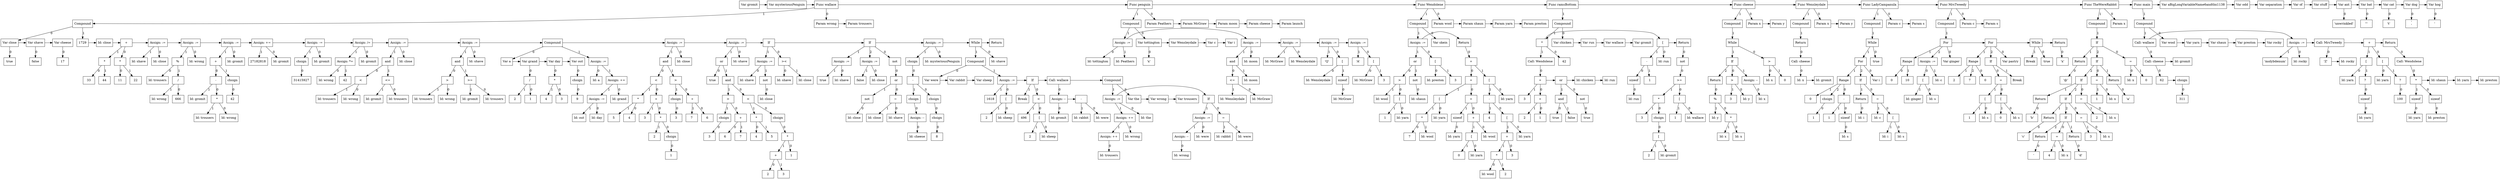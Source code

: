 digraph G {
node0 [label="Var gromit"; shape=box];
subgraph SibNames_0 {
rankdir="LR"; rank="same";
node0 [label="Var gromit"; shape=box];
node1 [label="Var mysteriousPenguin"; shape=box];
node205 [label="Func wallace"; shape=box];
node241 [label="Func penguin"; shape=box];
node287 [label="Func Wendolene"; shape=box];
node327 [label="Func ramsBottom"; shape=box];
node347 [label="Func cheese"; shape=box];
node355 [label="Func Wensleydale"; shape=box];
node379 [label="Func LadyCampanula"; shape=box];
node413 [label="Func MrsTweedy"; shape=box];
node448 [label="Func TheWereRabbit"; shape=box];
node487 [label="Func main"; shape=box];
node488 [label="Var aBigLongVariableName6andthx1138"; shape=box];
node489 [label="Var odd"; shape=box];
node490 [label="Var separation"; shape=box];
node491 [label="Var of"; shape=box];
node492 [label="Var stuff"; shape=box];
node493 [label="Var ant"; shape=box];
node495 [label="Var bat"; shape=box];
node497 [label="Var cat"; shape=box];
node499 [label="Var dog"; shape=box];
node501 [label="Var hog"; shape=box];
}

subgraph SibPtrs_0 {
rankdir="LR";
node0 -> node1;
node1 -> node205;
node205 -> node241;
node241 -> node287;
node287 -> node327;
node327 -> node347;
node347 -> node355;
node355 -> node379;
node379 -> node413;
node413 -> node448;
node448 -> node487;
node487 -> node488;
node488 -> node489;
node489 -> node490;
node490 -> node491;
node491 -> node492;
node492 -> node493;
node493 -> node495;
node495 -> node497;
node497 -> node499;
node499 -> node501;
}

subgraph childNames_205 {
rankdir="LR"; rank="same"; ordering=out
node2 [label="Param wrong"; shape=box];
node204 [label="Compound"; shape=box];
}

subgraph childPtrs_205 {
rankdir="TB";
node205 -> node2 [label="0"];
node205 -> node204 [label="1"];
}

subgraph SibNames_2 {
rankdir="LR"; rank="same";
node2 [label="Param wrong"; shape=box];
node3 [label="Param trousers"; shape=box];
}

subgraph SibPtrs_2 {
rankdir="LR";
node2 -> node3;
}

subgraph childNames_204 {
rankdir="LR"; rank="same"; ordering=out
node4 [label="Var close"; shape=box];
node10 [label="1729"; shape=box];
}

subgraph childPtrs_204 {
rankdir="TB";
node204 -> node4 [label="0"];
node204 -> node10 [label="1"];
}

subgraph childNames_4 {
rankdir="LR"; rank="same"; ordering=out
node5 [label="true"; shape=box];
}

subgraph childPtrs_4 {
rankdir="TB";
node4 -> node5 [label="0"];
}

subgraph SibNames_4 {
rankdir="LR"; rank="same";
node4 [label="Var close"; shape=box];
node6 [label="Var shave"; shape=box];
node8 [label="Var cheese"; shape=box];
}

subgraph SibPtrs_4 {
rankdir="LR";
node4 -> node6;
node6 -> node8;
}

subgraph childNames_6 {
rankdir="LR"; rank="same"; ordering=out
node7 [label="false"; shape=box];
}

subgraph childPtrs_6 {
rankdir="TB";
node6 -> node7 [label="0"];
}

subgraph childNames_8 {
rankdir="LR"; rank="same"; ordering=out
node9 [label="17"; shape=box];
}

subgraph childPtrs_8 {
rankdir="TB";
node8 -> node9 [label="0"];
}

subgraph SibNames_10 {
rankdir="LR"; rank="same";
node10 [label="1729"; shape=box];
node11 [label="Id: close"; shape=box];
node18 [label="+"; shape=box];
node21 [label="Assign: :="; shape=box];
node28 [label="Assign: :="; shape=box];
node38 [label="Assign: :="; shape=box];
node41 [label="Assign: +="; shape=box];
node45 [label="Assign: -="; shape=box];
node50 [label="Assign: /="; shape=box];
node59 [label="Assign: :="; shape=box];
node68 [label="Assign: :="; shape=box];
node88 [label="Compound"; shape=box];
node107 [label="Assign: :="; shape=box];
node128 [label="Assign: :="; shape=box];
node136 [label="If"; shape=box];
node150 [label="If"; shape=box];
node160 [label="Assign: :="; shape=box];
node202 [label="While"; shape=box];
node203 [label="Return"; shape=box];
}

subgraph SibPtrs_10 {
rankdir="LR";
node10 -> node11;
node11 -> node18;
node18 -> node21;
node21 -> node28;
node28 -> node38;
node38 -> node41;
node41 -> node45;
node45 -> node50;
node50 -> node59;
node59 -> node68;
node68 -> node88;
node88 -> node107;
node107 -> node128;
node128 -> node136;
node136 -> node150;
node150 -> node160;
node160 -> node202;
node202 -> node203;
}

subgraph childNames_18 {
rankdir="LR"; rank="same"; ordering=out
node14 [label="*"; shape=box];
node17 [label="*"; shape=box];
}

subgraph childPtrs_18 {
rankdir="TB";
node18 -> node14 [label="0"];
node18 -> node17 [label="1"];
}

subgraph childNames_14 {
rankdir="LR"; rank="same"; ordering=out
node12 [label="11"; shape=box];
node13 [label="22"; shape=box];
}

subgraph childPtrs_14 {
rankdir="TB";
node14 -> node12 [label="0"];
node14 -> node13 [label="1"];
}

subgraph childNames_17 {
rankdir="LR"; rank="same"; ordering=out
node15 [label="33"; shape=box];
node16 [label="44"; shape=box];
}

subgraph childPtrs_17 {
rankdir="TB";
node17 -> node15 [label="0"];
node17 -> node16 [label="1"];
}

subgraph childNames_21 {
rankdir="LR"; rank="same"; ordering=out
node19 [label="Id: close"; shape=box];
node20 [label="Id: shave"; shape=box];
}

subgraph childPtrs_21 {
rankdir="TB";
node21 -> node19 [label="0"];
node21 -> node20 [label="1"];
}

subgraph childNames_28 {
rankdir="LR"; rank="same"; ordering=out
node22 [label="Id: wrong"; shape=box];
node27 [label="%"; shape=box];
}

subgraph childPtrs_28 {
rankdir="TB";
node28 -> node22 [label="0"];
node28 -> node27 [label="1"];
}

subgraph childNames_27 {
rankdir="LR"; rank="same"; ordering=out
node23 [label="Id: trousers"; shape=box];
node26 [label="/"; shape=box];
}

subgraph childPtrs_27 {
rankdir="TB";
node27 -> node23 [label="0"];
node27 -> node26 [label="1"];
}

subgraph childNames_26 {
rankdir="LR"; rank="same"; ordering=out
node24 [label="666"; shape=box];
node25 [label="Id: wrong"; shape=box];
}

subgraph childPtrs_26 {
rankdir="TB";
node26 -> node24 [label="0"];
node26 -> node25 [label="1"];
}

subgraph childNames_38 {
rankdir="LR"; rank="same"; ordering=out
node29 [label="Id: gromit"; shape=box];
node37 [label="+"; shape=box];
}

subgraph childPtrs_38 {
rankdir="TB";
node38 -> node29 [label="0"];
node38 -> node37 [label="1"];
}

subgraph childNames_37 {
rankdir="LR"; rank="same"; ordering=out
node34 [label="-"; shape=box];
node36 [label="chsign"; shape=box];
}

subgraph childPtrs_37 {
rankdir="TB";
node37 -> node34 [label="0"];
node37 -> node36 [label="1"];
}

subgraph childNames_34 {
rankdir="LR"; rank="same"; ordering=out
node32 [label="*"; shape=box];
node33 [label="Id: gromit"; shape=box];
}

subgraph childPtrs_34 {
rankdir="TB";
node34 -> node32 [label="0"];
node34 -> node33 [label="1"];
}

subgraph childNames_32 {
rankdir="LR"; rank="same"; ordering=out
node30 [label="Id: wrong"; shape=box];
node31 [label="Id: trousers"; shape=box];
}

subgraph childPtrs_32 {
rankdir="TB";
node32 -> node30 [label="0"];
node32 -> node31 [label="1"];
}

subgraph childNames_36 {
rankdir="LR"; rank="same"; ordering=out
node35 [label="42"; shape=box];
}

subgraph childPtrs_36 {
rankdir="TB";
node36 -> node35 [label="0"];
}

subgraph childNames_41 {
rankdir="LR"; rank="same"; ordering=out
node39 [label="Id: gromit"; shape=box];
node40 [label="27182818"; shape=box];
}

subgraph childPtrs_41 {
rankdir="TB";
node41 -> node39 [label="0"];
node41 -> node40 [label="1"];
}

subgraph childNames_45 {
rankdir="LR"; rank="same"; ordering=out
node42 [label="Id: gromit"; shape=box];
node44 [label="chsign"; shape=box];
}

subgraph childPtrs_45 {
rankdir="TB";
node45 -> node42 [label="0"];
node45 -> node44 [label="1"];
}

subgraph childNames_44 {
rankdir="LR"; rank="same"; ordering=out
node43 [label="31415927"; shape=box];
}

subgraph childPtrs_44 {
rankdir="TB";
node44 -> node43 [label="0"];
}

subgraph childNames_50 {
rankdir="LR"; rank="same"; ordering=out
node46 [label="Id: gromit"; shape=box];
node49 [label="Assign: *="; shape=box];
}

subgraph childPtrs_50 {
rankdir="TB";
node50 -> node46 [label="0"];
node50 -> node49 [label="1"];
}

subgraph childNames_49 {
rankdir="LR"; rank="same"; ordering=out
node47 [label="Id: wrong"; shape=box];
node48 [label="42"; shape=box];
}

subgraph childPtrs_49 {
rankdir="TB";
node49 -> node47 [label="0"];
node49 -> node48 [label="1"];
}

subgraph childNames_59 {
rankdir="LR"; rank="same"; ordering=out
node51 [label="Id: close"; shape=box];
node58 [label="and"; shape=box];
}

subgraph childPtrs_59 {
rankdir="TB";
node59 -> node51 [label="0"];
node59 -> node58 [label="1"];
}

subgraph childNames_58 {
rankdir="LR"; rank="same"; ordering=out
node54 [label="<"; shape=box];
node57 [label="<="; shape=box];
}

subgraph childPtrs_58 {
rankdir="TB";
node58 -> node54 [label="0"];
node58 -> node57 [label="1"];
}

subgraph childNames_54 {
rankdir="LR"; rank="same"; ordering=out
node52 [label="Id: wrong"; shape=box];
node53 [label="Id: trousers"; shape=box];
}

subgraph childPtrs_54 {
rankdir="TB";
node54 -> node52 [label="0"];
node54 -> node53 [label="1"];
}

subgraph childNames_57 {
rankdir="LR"; rank="same"; ordering=out
node55 [label="Id: trousers"; shape=box];
node56 [label="Id: gromit"; shape=box];
}

subgraph childPtrs_57 {
rankdir="TB";
node57 -> node55 [label="0"];
node57 -> node56 [label="1"];
}

subgraph childNames_68 {
rankdir="LR"; rank="same"; ordering=out
node60 [label="Id: shave"; shape=box];
node67 [label="and"; shape=box];
}

subgraph childPtrs_68 {
rankdir="TB";
node68 -> node60 [label="0"];
node68 -> node67 [label="1"];
}

subgraph childNames_67 {
rankdir="LR"; rank="same"; ordering=out
node63 [label=">"; shape=box];
node66 [label=">="; shape=box];
}

subgraph childPtrs_67 {
rankdir="TB";
node67 -> node63 [label="0"];
node67 -> node66 [label="1"];
}

subgraph childNames_63 {
rankdir="LR"; rank="same"; ordering=out
node61 [label="Id: wrong"; shape=box];
node62 [label="Id: trousers"; shape=box];
}

subgraph childPtrs_63 {
rankdir="TB";
node63 -> node61 [label="0"];
node63 -> node62 [label="1"];
}

subgraph childNames_66 {
rankdir="LR"; rank="same"; ordering=out
node64 [label="Id: trousers"; shape=box];
node65 [label="Id: gromit"; shape=box];
}

subgraph childPtrs_66 {
rankdir="TB";
node66 -> node64 [label="0"];
node66 -> node65 [label="1"];
}

subgraph childNames_88 {
rankdir="LR"; rank="same"; ordering=out
node69 [label="Var a"; shape=box];
node87 [label="Assign: :="; shape=box];
}

subgraph childPtrs_88 {
rankdir="TB";
node88 -> node69 [label="0"];
node88 -> node87 [label="1"];
}

subgraph SibNames_69 {
rankdir="LR"; rank="same";
node69 [label="Var a"; shape=box];
node70 [label="Var grand"; shape=box];
node74 [label="Var day"; shape=box];
node78 [label="Var out"; shape=box];
}

subgraph SibPtrs_69 {
rankdir="LR";
node69 -> node70;
node70 -> node74;
node74 -> node78;
}

subgraph childNames_70 {
rankdir="LR"; rank="same"; ordering=out
node73 [label="/"; shape=box];
}

subgraph childPtrs_70 {
rankdir="TB";
node70 -> node73 [label="0"];
}

subgraph childNames_73 {
rankdir="LR"; rank="same"; ordering=out
node71 [label="1"; shape=box];
node72 [label="2"; shape=box];
}

subgraph childPtrs_73 {
rankdir="TB";
node73 -> node71 [label="0"];
node73 -> node72 [label="1"];
}

subgraph childNames_74 {
rankdir="LR"; rank="same"; ordering=out
node77 [label="*"; shape=box];
}

subgraph childPtrs_74 {
rankdir="TB";
node74 -> node77 [label="0"];
}

subgraph childNames_77 {
rankdir="LR"; rank="same"; ordering=out
node75 [label="3"; shape=box];
node76 [label="4"; shape=box];
}

subgraph childPtrs_77 {
rankdir="TB";
node77 -> node75 [label="0"];
node77 -> node76 [label="1"];
}

subgraph childNames_78 {
rankdir="LR"; rank="same"; ordering=out
node80 [label="chsign"; shape=box];
}

subgraph childPtrs_78 {
rankdir="TB";
node78 -> node80 [label="0"];
}

subgraph childNames_80 {
rankdir="LR"; rank="same"; ordering=out
node79 [label="9"; shape=box];
}

subgraph childPtrs_80 {
rankdir="TB";
node80 -> node79 [label="0"];
}

subgraph childNames_87 {
rankdir="LR"; rank="same"; ordering=out
node81 [label="Id: a"; shape=box];
node86 [label="Assign: +="; shape=box];
}

subgraph childPtrs_87 {
rankdir="TB";
node87 -> node81 [label="0"];
node87 -> node86 [label="1"];
}

subgraph childNames_86 {
rankdir="LR"; rank="same"; ordering=out
node82 [label="Id: grand"; shape=box];
node85 [label="Assign: -="; shape=box];
}

subgraph childPtrs_86 {
rankdir="TB";
node86 -> node82 [label="0"];
node86 -> node85 [label="1"];
}

subgraph childNames_85 {
rankdir="LR"; rank="same"; ordering=out
node83 [label="Id: day"; shape=box];
node84 [label="Id: out"; shape=box];
}

subgraph childPtrs_85 {
rankdir="TB";
node85 -> node83 [label="0"];
node85 -> node84 [label="1"];
}

subgraph childNames_107 {
rankdir="LR"; rank="same"; ordering=out
node89 [label="Id: close"; shape=box];
node106 [label="and"; shape=box];
}

subgraph childPtrs_107 {
rankdir="TB";
node107 -> node89 [label="0"];
node107 -> node106 [label="1"];
}

subgraph childNames_106 {
rankdir="LR"; rank="same"; ordering=out
node99 [label="<"; shape=box];
node105 [label=">"; shape=box];
}

subgraph childPtrs_106 {
rankdir="TB";
node106 -> node99 [label="0"];
node106 -> node105 [label="1"];
}

subgraph childNames_99 {
rankdir="LR"; rank="same"; ordering=out
node95 [label="+"; shape=box];
node98 [label="*"; shape=box];
}

subgraph childPtrs_99 {
rankdir="TB";
node99 -> node95 [label="0"];
node99 -> node98 [label="1"];
}

subgraph childNames_95 {
rankdir="LR"; rank="same"; ordering=out
node93 [label="*"; shape=box];
node94 [label="3"; shape=box];
}

subgraph childPtrs_95 {
rankdir="TB";
node95 -> node93 [label="0"];
node95 -> node94 [label="1"];
}

subgraph childNames_93 {
rankdir="LR"; rank="same"; ordering=out
node91 [label="chsign"; shape=box];
node92 [label="2"; shape=box];
}

subgraph childPtrs_93 {
rankdir="TB";
node93 -> node91 [label="0"];
node93 -> node92 [label="1"];
}

subgraph childNames_91 {
rankdir="LR"; rank="same"; ordering=out
node90 [label="1"; shape=box];
}

subgraph childPtrs_91 {
rankdir="TB";
node91 -> node90 [label="0"];
}

subgraph childNames_98 {
rankdir="LR"; rank="same"; ordering=out
node96 [label="4"; shape=box];
node97 [label="5"; shape=box];
}

subgraph childPtrs_98 {
rankdir="TB";
node98 -> node96 [label="0"];
node98 -> node97 [label="1"];
}

subgraph childNames_105 {
rankdir="LR"; rank="same"; ordering=out
node102 [label="+"; shape=box];
node104 [label="chsign"; shape=box];
}

subgraph childPtrs_105 {
rankdir="TB";
node105 -> node102 [label="0"];
node105 -> node104 [label="1"];
}

subgraph childNames_102 {
rankdir="LR"; rank="same"; ordering=out
node100 [label="6"; shape=box];
node101 [label="7"; shape=box];
}

subgraph childPtrs_102 {
rankdir="TB";
node102 -> node100 [label="0"];
node102 -> node101 [label="1"];
}

subgraph childNames_104 {
rankdir="LR"; rank="same"; ordering=out
node103 [label="3"; shape=box];
}

subgraph childPtrs_104 {
rankdir="TB";
node104 -> node103 [label="0"];
}

subgraph childNames_128 {
rankdir="LR"; rank="same"; ordering=out
node108 [label="Id: shave"; shape=box];
node127 [label="or"; shape=box];
}

subgraph childPtrs_128 {
rankdir="TB";
node128 -> node108 [label="0"];
node128 -> node127 [label="1"];
}

subgraph childNames_127 {
rankdir="LR"; rank="same"; ordering=out
node109 [label="true"; shape=box];
node126 [label="and"; shape=box];
}

subgraph childPtrs_127 {
rankdir="TB";
node127 -> node109 [label="0"];
node127 -> node126 [label="1"];
}

subgraph childNames_126 {
rankdir="LR"; rank="same"; ordering=out
node119 [label="<"; shape=box];
node125 [label=">"; shape=box];
}

subgraph childPtrs_126 {
rankdir="TB";
node126 -> node119 [label="0"];
node126 -> node125 [label="1"];
}

subgraph childNames_119 {
rankdir="LR"; rank="same"; ordering=out
node115 [label="chsign"; shape=box];
node118 [label="*"; shape=box];
}

subgraph childPtrs_119 {
rankdir="TB";
node119 -> node115 [label="0"];
node119 -> node118 [label="1"];
}

subgraph childNames_115 {
rankdir="LR"; rank="same"; ordering=out
node114 [label="*"; shape=box];
}

subgraph childPtrs_115 {
rankdir="TB";
node115 -> node114 [label="0"];
}

subgraph childNames_114 {
rankdir="LR"; rank="same"; ordering=out
node110 [label="1"; shape=box];
node113 [label="+"; shape=box];
}

subgraph childPtrs_114 {
rankdir="TB";
node114 -> node110 [label="0"];
node114 -> node113 [label="1"];
}

subgraph childNames_113 {
rankdir="LR"; rank="same"; ordering=out
node111 [label="2"; shape=box];
node112 [label="3"; shape=box];
}

subgraph childPtrs_113 {
rankdir="TB";
node113 -> node111 [label="0"];
node113 -> node112 [label="1"];
}

subgraph childNames_118 {
rankdir="LR"; rank="same"; ordering=out
node116 [label="4"; shape=box];
node117 [label="5"; shape=box];
}

subgraph childPtrs_118 {
rankdir="TB";
node118 -> node116 [label="0"];
node118 -> node117 [label="1"];
}

subgraph childNames_125 {
rankdir="LR"; rank="same"; ordering=out
node122 [label="+"; shape=box];
node124 [label="chsign"; shape=box];
}

subgraph childPtrs_125 {
rankdir="TB";
node125 -> node122 [label="0"];
node125 -> node124 [label="1"];
}

subgraph childNames_122 {
rankdir="LR"; rank="same"; ordering=out
node120 [label="6"; shape=box];
node121 [label="7"; shape=box];
}

subgraph childPtrs_122 {
rankdir="TB";
node122 -> node120 [label="0"];
node122 -> node121 [label="1"];
}

subgraph childNames_124 {
rankdir="LR"; rank="same"; ordering=out
node123 [label="3"; shape=box];
}

subgraph childPtrs_124 {
rankdir="TB";
node124 -> node123 [label="0"];
}

subgraph childNames_136 {
rankdir="LR"; rank="same"; ordering=out
node131 [label="><"; shape=box];
node135 [label="Assign: :="; shape=box];
}

subgraph childPtrs_136 {
rankdir="TB";
node136 -> node131 [label="0"];
node136 -> node135 [label="1"];
}

subgraph childNames_131 {
rankdir="LR"; rank="same"; ordering=out
node129 [label="Id: shave"; shape=box];
node130 [label="Id: close"; shape=box];
}

subgraph childPtrs_131 {
rankdir="TB";
node131 -> node129 [label="0"];
node131 -> node130 [label="1"];
}

subgraph childNames_135 {
rankdir="LR"; rank="same"; ordering=out
node132 [label="Id: shave"; shape=box];
node134 [label="not"; shape=box];
}

subgraph childPtrs_135 {
rankdir="TB";
node135 -> node132 [label="0"];
node135 -> node134 [label="1"];
}

subgraph childNames_134 {
rankdir="LR"; rank="same"; ordering=out
node133 [label="Id: close"; shape=box];
}

subgraph childPtrs_134 {
rankdir="TB";
node134 -> node133 [label="0"];
}

subgraph childNames_150 {
rankdir="LR"; rank="same"; ordering=out
node143 [label="not"; shape=box];
node146 [label="Assign: :="; shape=box];
node149 [label="Assign: :="; shape=box];
}

subgraph childPtrs_150 {
rankdir="TB";
node150 -> node143 [label="0"];
node150 -> node146 [label="1"];
node150 -> node149 [label="2"];
}

subgraph childNames_143 {
rankdir="LR"; rank="same"; ordering=out
node142 [label="or"; shape=box];
}

subgraph childPtrs_143 {
rankdir="TB";
node143 -> node142 [label="0"];
}

subgraph childNames_142 {
rankdir="LR"; rank="same"; ordering=out
node139 [label="="; shape=box];
node141 [label="not"; shape=box];
}

subgraph childPtrs_142 {
rankdir="TB";
node142 -> node139 [label="0"];
node142 -> node141 [label="1"];
}

subgraph childNames_139 {
rankdir="LR"; rank="same"; ordering=out
node137 [label="Id: shave"; shape=box];
node138 [label="Id: close"; shape=box];
}

subgraph childPtrs_139 {
rankdir="TB";
node139 -> node137 [label="0"];
node139 -> node138 [label="1"];
}

subgraph childNames_141 {
rankdir="LR"; rank="same"; ordering=out
node140 [label="Id: close"; shape=box];
}

subgraph childPtrs_141 {
rankdir="TB";
node141 -> node140 [label="0"];
}

subgraph childNames_146 {
rankdir="LR"; rank="same"; ordering=out
node144 [label="Id: shave"; shape=box];
node145 [label="true"; shape=box];
}

subgraph childPtrs_146 {
rankdir="TB";
node146 -> node144 [label="0"];
node146 -> node145 [label="1"];
}

subgraph childNames_149 {
rankdir="LR"; rank="same"; ordering=out
node147 [label="Id: close"; shape=box];
node148 [label="false"; shape=box];
}

subgraph childPtrs_149 {
rankdir="TB";
node149 -> node147 [label="0"];
node149 -> node148 [label="1"];
}

subgraph childNames_160 {
rankdir="LR"; rank="same"; ordering=out
node151 [label="Id: mysteriousPenguin"; shape=box];
node159 [label="chsign"; shape=box];
}

subgraph childPtrs_160 {
rankdir="TB";
node160 -> node151 [label="0"];
node160 -> node159 [label="1"];
}

subgraph childNames_159 {
rankdir="LR"; rank="same"; ordering=out
node158 [label="-"; shape=box];
}

subgraph childPtrs_159 {
rankdir="TB";
node159 -> node158 [label="0"];
}

subgraph childNames_158 {
rankdir="LR"; rank="same"; ordering=out
node154 [label="chsign"; shape=box];
node157 [label="chsign"; shape=box];
}

subgraph childPtrs_158 {
rankdir="TB";
node158 -> node154 [label="0"];
node158 -> node157 [label="1"];
}

subgraph childNames_154 {
rankdir="LR"; rank="same"; ordering=out
node153 [label="chsign"; shape=box];
}

subgraph childPtrs_154 {
rankdir="TB";
node154 -> node153 [label="0"];
}

subgraph childNames_153 {
rankdir="LR"; rank="same"; ordering=out
node152 [label="8"; shape=box];
}

subgraph childPtrs_153 {
rankdir="TB";
node153 -> node152 [label="0"];
}

subgraph childNames_157 {
rankdir="LR"; rank="same"; ordering=out
node156 [label="Assign: --"; shape=box];
}

subgraph childPtrs_157 {
rankdir="TB";
node157 -> node156 [label="0"];
}

subgraph childNames_156 {
rankdir="LR"; rank="same"; ordering=out
node155 [label="Id: cheese"; shape=box];
}

subgraph childPtrs_156 {
rankdir="TB";
node156 -> node155 [label="0"];
}

subgraph childNames_202 {
rankdir="LR"; rank="same"; ordering=out
node161 [label="Id: shave"; shape=box];
node201 [label="Compound"; shape=box];
}

subgraph childPtrs_202 {
rankdir="TB";
node202 -> node161 [label="0"];
node202 -> node201 [label="1"];
}

subgraph childNames_201 {
rankdir="LR"; rank="same"; ordering=out
node162 [label="Var were"; shape=box];
node169 [label="Assign: :="; shape=box];
}

subgraph childPtrs_201 {
rankdir="TB";
node201 -> node162 [label="0"];
node201 -> node169 [label="1"];
}

subgraph SibNames_162 {
rankdir="LR"; rank="same";
node162 [label="Var were"; shape=box];
node163 [label="Var rabbit"; shape=box];
node164 [label="Var sheep"; shape=box];
}

subgraph SibPtrs_162 {
rankdir="LR";
node162 -> node163;
node163 -> node164;
}

subgraph childNames_169 {
rankdir="LR"; rank="same"; ordering=out
node166 [label="["; shape=box];
node168 [label="1618"; shape=box];
}

subgraph childPtrs_169 {
rankdir="TB";
node169 -> node166 [label="0"];
node169 -> node168 [label="1"];
}

subgraph childNames_166 {
rankdir="LR"; rank="same"; ordering=out
node167 [label="Id: sheep"; shape=box];
node165 [label="2"; shape=box];
}

subgraph childPtrs_166 {
rankdir="TB";
node166 -> node167 [label="0"];
node166 -> node165 [label="1"];
}

subgraph SibNames_169 {
rankdir="LR"; rank="same";
node169 [label="Assign: :="; shape=box];
node176 [label="If"; shape=box];
node182 [label="Call: wallace"; shape=box];
node200 [label="Compound"; shape=box];
}

subgraph SibPtrs_169 {
rankdir="LR";
node169 -> node176;
node176 -> node182;
node182 -> node200;
}

subgraph childNames_176 {
rankdir="LR"; rank="same"; ordering=out
node174 [label="<"; shape=box];
node175 [label="Break"; shape=box];
}

subgraph childPtrs_176 {
rankdir="TB";
node176 -> node174 [label="0"];
node176 -> node175 [label="1"];
}

subgraph childNames_174 {
rankdir="LR"; rank="same"; ordering=out
node171 [label="["; shape=box];
node173 [label="496"; shape=box];
}

subgraph childPtrs_174 {
rankdir="TB";
node174 -> node171 [label="0"];
node174 -> node173 [label="1"];
}

subgraph childNames_171 {
rankdir="LR"; rank="same"; ordering=out
node172 [label="Id: sheep"; shape=box];
node170 [label="2"; shape=box];
}

subgraph childPtrs_171 {
rankdir="TB";
node171 -> node172 [label="0"];
node171 -> node170 [label="1"];
}

subgraph childNames_182 {
rankdir="LR"; rank="same"; ordering=out
node178 [label="Assign: --"; shape=box];
}

subgraph childPtrs_182 {
rankdir="TB";
node182 -> node178 [label="0"];
}

subgraph childNames_178 {
rankdir="LR"; rank="same"; ordering=out
node177 [label="Id: gromit"; shape=box];
}

subgraph childPtrs_178 {
rankdir="TB";
node178 -> node177 [label="0"];
}

subgraph SibNames_178 {
rankdir="LR"; rank="same";
node178 [label="Assign: --"; shape=box];
node181 [label="-"; shape=box];
}

subgraph SibPtrs_178 {
rankdir="LR";
node178 -> node181;
}

subgraph childNames_181 {
rankdir="LR"; rank="same"; ordering=out
node179 [label="Id: were"; shape=box];
node180 [label="Id: rabbit"; shape=box];
}

subgraph childPtrs_181 {
rankdir="TB";
node181 -> node179 [label="0"];
node181 -> node180 [label="1"];
}

subgraph childNames_200 {
rankdir="LR"; rank="same"; ordering=out
node183 [label="Var the"; shape=box];
node191 [label="Assign: :="; shape=box];
}

subgraph childPtrs_200 {
rankdir="TB";
node200 -> node183 [label="0"];
node200 -> node191 [label="1"];
}

subgraph SibNames_183 {
rankdir="LR"; rank="same";
node183 [label="Var the"; shape=box];
node184 [label="Var wrong"; shape=box];
node185 [label="Var trousers"; shape=box];
}

subgraph SibPtrs_183 {
rankdir="LR";
node183 -> node184;
node184 -> node185;
}

subgraph childNames_191 {
rankdir="LR"; rank="same"; ordering=out
node186 [label="Id: the"; shape=box];
node190 [label="Assign: +="; shape=box];
}

subgraph childPtrs_191 {
rankdir="TB";
node191 -> node186 [label="0"];
node191 -> node190 [label="1"];
}

subgraph childNames_190 {
rankdir="LR"; rank="same"; ordering=out
node187 [label="Id: wrong"; shape=box];
node189 [label="Assign: ++"; shape=box];
}

subgraph childPtrs_190 {
rankdir="TB";
node190 -> node187 [label="0"];
node190 -> node189 [label="1"];
}

subgraph childNames_189 {
rankdir="LR"; rank="same"; ordering=out
node188 [label="Id: trousers"; shape=box];
}

subgraph childPtrs_189 {
rankdir="TB";
node189 -> node188 [label="0"];
}

subgraph SibNames_191 {
rankdir="LR"; rank="same";
node191 [label="Assign: :="; shape=box];
node199 [label="If"; shape=box];
}

subgraph SibPtrs_191 {
rankdir="LR";
node191 -> node199;
}

subgraph childNames_199 {
rankdir="LR"; rank="same"; ordering=out
node194 [label="="; shape=box];
node198 [label="Assign: :="; shape=box];
}

subgraph childPtrs_199 {
rankdir="TB";
node199 -> node194 [label="0"];
node199 -> node198 [label="1"];
}

subgraph childNames_194 {
rankdir="LR"; rank="same"; ordering=out
node192 [label="Id: were"; shape=box];
node193 [label="Id: rabbit"; shape=box];
}

subgraph childPtrs_194 {
rankdir="TB";
node194 -> node192 [label="0"];
node194 -> node193 [label="1"];
}

subgraph childNames_198 {
rankdir="LR"; rank="same"; ordering=out
node195 [label="Id: were"; shape=box];
node197 [label="Assign: --"; shape=box];
}

subgraph childPtrs_198 {
rankdir="TB";
node198 -> node195 [label="0"];
node198 -> node197 [label="1"];
}

subgraph childNames_197 {
rankdir="LR"; rank="same"; ordering=out
node196 [label="Id: wrong"; shape=box];
}

subgraph childPtrs_197 {
rankdir="TB";
node197 -> node196 [label="0"];
}

subgraph childNames_241 {
rankdir="LR"; rank="same"; ordering=out
node206 [label="Param Feathers"; shape=box];
node240 [label="Compound"; shape=box];
}

subgraph childPtrs_241 {
rankdir="TB";
node241 -> node206 [label="0"];
node241 -> node240 [label="1"];
}

subgraph SibNames_206 {
rankdir="LR"; rank="same";
node206 [label="Param Feathers"; shape=box];
node207 [label="Param McGraw"; shape=box];
node208 [label="Param moon"; shape=box];
node209 [label="Param cheese"; shape=box];
node210 [label="Param launch"; shape=box];
}

subgraph SibPtrs_206 {
rankdir="LR";
node206 -> node207;
node207 -> node208;
node208 -> node209;
node209 -> node210;
}

subgraph childNames_240 {
rankdir="LR"; rank="same"; ordering=out
node211 [label="Var tottington"; shape=box];
node218 [label="Assign: :="; shape=box];
}

subgraph childPtrs_240 {
rankdir="TB";
node240 -> node211 [label="0"];
node240 -> node218 [label="1"];
}

subgraph childNames_211 {
rankdir="LR"; rank="same"; ordering=out
node212 [label="'x'"; shape=box];
}

subgraph childPtrs_211 {
rankdir="TB";
node211 -> node212 [label="0"];
}

subgraph SibNames_211 {
rankdir="LR"; rank="same";
node211 [label="Var tottington"; shape=box];
node213 [label="Var Wensleydale"; shape=box];
node214 [label="Var c"; shape=box];
node215 [label="Var i"; shape=box];
}

subgraph SibPtrs_211 {
rankdir="LR";
node211 -> node213;
node213 -> node214;
node214 -> node215;
}

subgraph childNames_218 {
rankdir="LR"; rank="same"; ordering=out
node216 [label="Id: tottington"; shape=box];
node217 [label="Id: Feathers"; shape=box];
}

subgraph childPtrs_218 {
rankdir="TB";
node218 -> node216 [label="0"];
node218 -> node217 [label="1"];
}

subgraph SibNames_218 {
rankdir="LR"; rank="same";
node218 [label="Assign: :="; shape=box];
node225 [label="Assign: :="; shape=box];
node228 [label="Assign: :="; shape=box];
node234 [label="Assign: :="; shape=box];
node239 [label="Assign: :="; shape=box];
}

subgraph SibPtrs_218 {
rankdir="LR";
node218 -> node225;
node225 -> node228;
node228 -> node234;
node234 -> node239;
}

subgraph childNames_225 {
rankdir="LR"; rank="same"; ordering=out
node219 [label="Id: moon"; shape=box];
node224 [label="and"; shape=box];
}

subgraph childPtrs_225 {
rankdir="TB";
node225 -> node219 [label="0"];
node225 -> node224 [label="1"];
}

subgraph childNames_224 {
rankdir="LR"; rank="same"; ordering=out
node222 [label="<="; shape=box];
node223 [label="Id: moon"; shape=box];
}

subgraph childPtrs_224 {
rankdir="TB";
node224 -> node222 [label="0"];
node224 -> node223 [label="1"];
}

subgraph childNames_222 {
rankdir="LR"; rank="same"; ordering=out
node220 [label="Id: McGraw"; shape=box];
node221 [label="Id: Wensleydale"; shape=box];
}

subgraph childPtrs_222 {
rankdir="TB";
node222 -> node220 [label="0"];
node222 -> node221 [label="1"];
}

subgraph childNames_228 {
rankdir="LR"; rank="same"; ordering=out
node226 [label="Id: Wensleydale"; shape=box];
node227 [label="Id: McGraw"; shape=box];
}

subgraph childPtrs_228 {
rankdir="TB";
node228 -> node226 [label="0"];
node228 -> node227 [label="1"];
}

subgraph childNames_234 {
rankdir="LR"; rank="same"; ordering=out
node231 [label="["; shape=box];
node233 [label="'Q'"; shape=box];
}

subgraph childPtrs_234 {
rankdir="TB";
node234 -> node231 [label="0"];
node234 -> node233 [label="1"];
}

subgraph childNames_231 {
rankdir="LR"; rank="same"; ordering=out
node232 [label="Id: Wensleydale"; shape=box];
node230 [label="sizeof"; shape=box];
}

subgraph childPtrs_231 {
rankdir="TB";
node231 -> node232 [label="0"];
node231 -> node230 [label="1"];
}

subgraph childNames_230 {
rankdir="LR"; rank="same"; ordering=out
node229 [label="Id: McGraw"; shape=box];
}

subgraph childPtrs_230 {
rankdir="TB";
node230 -> node229 [label="0"];
}

subgraph childNames_239 {
rankdir="LR"; rank="same"; ordering=out
node236 [label="["; shape=box];
node238 [label="'A'"; shape=box];
}

subgraph childPtrs_239 {
rankdir="TB";
node239 -> node236 [label="0"];
node239 -> node238 [label="1"];
}

subgraph childNames_236 {
rankdir="LR"; rank="same"; ordering=out
node237 [label="Id: McGraw"; shape=box];
node235 [label="3"; shape=box];
}

subgraph childPtrs_236 {
rankdir="TB";
node236 -> node237 [label="0"];
node236 -> node235 [label="1"];
}

subgraph childNames_287 {
rankdir="LR"; rank="same"; ordering=out
node242 [label="Param wool"; shape=box];
node286 [label="Compound"; shape=box];
}

subgraph childPtrs_287 {
rankdir="TB";
node287 -> node242 [label="0"];
node287 -> node286 [label="1"];
}

subgraph SibNames_242 {
rankdir="LR"; rank="same";
node242 [label="Param wool"; shape=box];
node243 [label="Param shaun"; shape=box];
node244 [label="Param yarn"; shape=box];
node245 [label="Param preston"; shape=box];
}

subgraph SibPtrs_242 {
rankdir="LR";
node242 -> node243;
node243 -> node244;
node244 -> node245;
}

subgraph childNames_286 {
rankdir="LR"; rank="same"; ordering=out
node246 [label="Var skein"; shape=box];
node258 [label="Assign: :="; shape=box];
}

subgraph childPtrs_286 {
rankdir="TB";
node286 -> node246 [label="0"];
node286 -> node258 [label="1"];
}

subgraph childNames_258 {
rankdir="LR"; rank="same"; ordering=out
node248 [label="["; shape=box];
node257 [label="or"; shape=box];
}

subgraph childPtrs_258 {
rankdir="TB";
node258 -> node248 [label="0"];
node258 -> node257 [label="1"];
}

subgraph childNames_248 {
rankdir="LR"; rank="same"; ordering=out
node249 [label="Id: preston"; shape=box];
node247 [label="3"; shape=box];
}

subgraph childPtrs_248 {
rankdir="TB";
node248 -> node249 [label="0"];
node248 -> node247 [label="1"];
}

subgraph childNames_257 {
rankdir="LR"; rank="same"; ordering=out
node254 [label=">"; shape=box];
node256 [label="not"; shape=box];
}

subgraph childPtrs_257 {
rankdir="TB";
node257 -> node254 [label="0"];
node257 -> node256 [label="1"];
}

subgraph childNames_254 {
rankdir="LR"; rank="same"; ordering=out
node251 [label="["; shape=box];
node253 [label="Id: wool"; shape=box];
}

subgraph childPtrs_254 {
rankdir="TB";
node254 -> node251 [label="0"];
node254 -> node253 [label="1"];
}

subgraph childNames_251 {
rankdir="LR"; rank="same"; ordering=out
node252 [label="Id: yarn"; shape=box];
node250 [label="1"; shape=box];
}

subgraph childPtrs_251 {
rankdir="TB";
node251 -> node252 [label="0"];
node251 -> node250 [label="1"];
}

subgraph childNames_256 {
rankdir="LR"; rank="same"; ordering=out
node255 [label="Id: shaun"; shape=box];
}

subgraph childPtrs_256 {
rankdir="TB";
node256 -> node255 [label="0"];
}

subgraph SibNames_258 {
rankdir="LR"; rank="same";
node258 [label="Assign: :="; shape=box];
node285 [label="Return"; shape=box];
}

subgraph SibPtrs_258 {
rankdir="LR";
node258 -> node285;
}

subgraph childNames_285 {
rankdir="LR"; rank="same"; ordering=out
node284 [label="+"; shape=box];
}

subgraph childPtrs_285 {
rankdir="TB";
node285 -> node284 [label="0"];
}

subgraph childNames_284 {
rankdir="LR"; rank="same"; ordering=out
node272 [label="+"; shape=box];
node282 [label="["; shape=box];
}

subgraph childPtrs_284 {
rankdir="TB";
node284 -> node272 [label="0"];
node284 -> node282 [label="1"];
}

subgraph childNames_272 {
rankdir="LR"; rank="same"; ordering=out
node266 [label="+"; shape=box];
node270 [label="["; shape=box];
}

subgraph childPtrs_272 {
rankdir="TB";
node272 -> node266 [label="0"];
node272 -> node270 [label="1"];
}

subgraph childNames_266 {
rankdir="LR"; rank="same"; ordering=out
node263 [label="+"; shape=box];
node265 [label="sizeof"; shape=box];
}

subgraph childPtrs_266 {
rankdir="TB";
node266 -> node263 [label="0"];
node266 -> node265 [label="1"];
}

subgraph childNames_263 {
rankdir="LR"; rank="same"; ordering=out
node259 [label="Id: wool"; shape=box];
node261 [label="["; shape=box];
}

subgraph childPtrs_263 {
rankdir="TB";
node263 -> node259 [label="0"];
node263 -> node261 [label="1"];
}

subgraph childNames_261 {
rankdir="LR"; rank="same"; ordering=out
node262 [label="Id: yarn"; shape=box];
node260 [label="0"; shape=box];
}

subgraph childPtrs_261 {
rankdir="TB";
node261 -> node262 [label="0"];
node261 -> node260 [label="1"];
}

subgraph childNames_265 {
rankdir="LR"; rank="same"; ordering=out
node264 [label="Id: yarn"; shape=box];
}

subgraph childPtrs_265 {
rankdir="TB";
node265 -> node264 [label="0"];
}

subgraph childNames_270 {
rankdir="LR"; rank="same"; ordering=out
node271 [label="Id: yarn"; shape=box];
node269 [label="*"; shape=box];
}

subgraph childPtrs_270 {
rankdir="TB";
node270 -> node271 [label="0"];
node270 -> node269 [label="1"];
}

subgraph childNames_269 {
rankdir="LR"; rank="same"; ordering=out
node267 [label="7"; shape=box];
node268 [label="Id: wool"; shape=box];
}

subgraph childPtrs_269 {
rankdir="TB";
node269 -> node267 [label="0"];
node269 -> node268 [label="1"];
}

subgraph childNames_282 {
rankdir="LR"; rank="same"; ordering=out
node283 [label="Id: yarn"; shape=box];
node281 [label="-"; shape=box];
}

subgraph childPtrs_282 {
rankdir="TB";
node282 -> node283 [label="0"];
node282 -> node281 [label="1"];
}

subgraph childNames_281 {
rankdir="LR"; rank="same"; ordering=out
node278 [label="["; shape=box];
node280 [label="4"; shape=box];
}

subgraph childPtrs_281 {
rankdir="TB";
node281 -> node278 [label="0"];
node281 -> node280 [label="1"];
}

subgraph childNames_278 {
rankdir="LR"; rank="same"; ordering=out
node279 [label="Id: yarn"; shape=box];
node277 [label="+"; shape=box];
}

subgraph childPtrs_278 {
rankdir="TB";
node278 -> node279 [label="0"];
node278 -> node277 [label="1"];
}

subgraph childNames_277 {
rankdir="LR"; rank="same"; ordering=out
node273 [label="3"; shape=box];
node276 [label="*"; shape=box];
}

subgraph childPtrs_277 {
rankdir="TB";
node277 -> node273 [label="0"];
node277 -> node276 [label="1"];
}

subgraph childNames_276 {
rankdir="LR"; rank="same"; ordering=out
node274 [label="Id: wool"; shape=box];
node275 [label="2"; shape=box];
}

subgraph childPtrs_276 {
rankdir="TB";
node276 -> node274 [label="0"];
node276 -> node275 [label="1"];
}

subgraph childNames_327 {
rankdir="LR"; rank="same"; ordering=out
node326 [label="Compound"; shape=box];
}

subgraph childPtrs_327 {
rankdir="TB";
node327 -> node326 [label="1"];
}

subgraph childNames_326 {
rankdir="LR"; rank="same"; ordering=out
node288 [label="Var chicken"; shape=box];
node307 [label="*"; shape=box];
}

subgraph childPtrs_326 {
rankdir="TB";
node326 -> node288 [label="0"];
node326 -> node307 [label="1"];
}

subgraph SibNames_288 {
rankdir="LR"; rank="same";
node288 [label="Var chicken"; shape=box];
node289 [label="Var run"; shape=box];
node290 [label="Var wallace"; shape=box];
node291 [label="Var gromit"; shape=box];
}

subgraph SibPtrs_288 {
rankdir="LR";
node288 -> node289;
node289 -> node290;
node290 -> node291;
}

subgraph childNames_307 {
rankdir="LR"; rank="same"; ordering=out
node292 [label="42"; shape=box];
node306 [label="Call: Wendolene"; shape=box];
}

subgraph childPtrs_307 {
rankdir="TB";
node307 -> node292 [label="0"];
node307 -> node306 [label="1"];
}

subgraph childNames_306 {
rankdir="LR"; rank="same"; ordering=out
node297 [label="+"; shape=box];
}

subgraph childPtrs_306 {
rankdir="TB";
node306 -> node297 [label="0"];
}

subgraph childNames_297 {
rankdir="LR"; rank="same"; ordering=out
node295 [label="+"; shape=box];
node296 [label="3"; shape=box];
}

subgraph childPtrs_297 {
rankdir="TB";
node297 -> node295 [label="0"];
node297 -> node296 [label="1"];
}

subgraph childNames_295 {
rankdir="LR"; rank="same"; ordering=out
node293 [label="1"; shape=box];
node294 [label="2"; shape=box];
}

subgraph childPtrs_295 {
rankdir="TB";
node295 -> node293 [label="0"];
node295 -> node294 [label="1"];
}

subgraph SibNames_297 {
rankdir="LR"; rank="same";
node297 [label="+"; shape=box];
node303 [label="or"; shape=box];
node304 [label="Id: chicken"; shape=box];
node305 [label="Id: run"; shape=box];
}

subgraph SibPtrs_297 {
rankdir="LR";
node297 -> node303;
node303 -> node304;
node304 -> node305;
}

subgraph childNames_303 {
rankdir="LR"; rank="same"; ordering=out
node299 [label="not"; shape=box];
node302 [label="and"; shape=box];
}

subgraph childPtrs_303 {
rankdir="TB";
node303 -> node299 [label="0"];
node303 -> node302 [label="1"];
}

subgraph childNames_299 {
rankdir="LR"; rank="same"; ordering=out
node298 [label="true"; shape=box];
}

subgraph childPtrs_299 {
rankdir="TB";
node299 -> node298 [label="0"];
}

subgraph childNames_302 {
rankdir="LR"; rank="same"; ordering=out
node300 [label="true"; shape=box];
node301 [label="false"; shape=box];
}

subgraph childPtrs_302 {
rankdir="TB";
node302 -> node300 [label="0"];
node302 -> node301 [label="1"];
}

subgraph SibNames_307 {
rankdir="LR"; rank="same";
node307 [label="*"; shape=box];
node312 [label="["; shape=box];
node325 [label="Return"; shape=box];
}

subgraph SibPtrs_307 {
rankdir="LR";
node307 -> node312;
node312 -> node325;
}

subgraph childNames_312 {
rankdir="LR"; rank="same"; ordering=out
node313 [label="Id: run"; shape=box];
node311 [label="-"; shape=box];
}

subgraph childPtrs_312 {
rankdir="TB";
node312 -> node313 [label="0"];
node312 -> node311 [label="1"];
}

subgraph childNames_311 {
rankdir="LR"; rank="same"; ordering=out
node309 [label="sizeof"; shape=box];
node310 [label="1"; shape=box];
}

subgraph childPtrs_311 {
rankdir="TB";
node311 -> node309 [label="0"];
node311 -> node310 [label="1"];
}

subgraph childNames_309 {
rankdir="LR"; rank="same"; ordering=out
node308 [label="Id: run"; shape=box];
}

subgraph childPtrs_309 {
rankdir="TB";
node309 -> node308 [label="0"];
}

subgraph childNames_325 {
rankdir="LR"; rank="same"; ordering=out
node324 [label="not"; shape=box];
}

subgraph childPtrs_325 {
rankdir="TB";
node325 -> node324 [label="0"];
}

subgraph childNames_324 {
rankdir="LR"; rank="same"; ordering=out
node323 [label=">="; shape=box];
}

subgraph childPtrs_324 {
rankdir="TB";
node324 -> node323 [label="0"];
}

subgraph childNames_323 {
rankdir="LR"; rank="same"; ordering=out
node315 [label="["; shape=box];
node322 [label="*"; shape=box];
}

subgraph childPtrs_323 {
rankdir="TB";
node323 -> node315 [label="0"];
node323 -> node322 [label="1"];
}

subgraph childNames_315 {
rankdir="LR"; rank="same"; ordering=out
node316 [label="Id: wallace"; shape=box];
node314 [label="1"; shape=box];
}

subgraph childPtrs_315 {
rankdir="TB";
node315 -> node316 [label="0"];
node315 -> node314 [label="1"];
}

subgraph childNames_322 {
rankdir="LR"; rank="same"; ordering=out
node320 [label="chsign"; shape=box];
node321 [label="3"; shape=box];
}

subgraph childPtrs_322 {
rankdir="TB";
node322 -> node320 [label="0"];
node322 -> node321 [label="1"];
}

subgraph childNames_320 {
rankdir="LR"; rank="same"; ordering=out
node318 [label="["; shape=box];
}

subgraph childPtrs_320 {
rankdir="TB";
node320 -> node318 [label="0"];
}

subgraph childNames_318 {
rankdir="LR"; rank="same"; ordering=out
node319 [label="Id: gromit"; shape=box];
node317 [label="2"; shape=box];
}

subgraph childPtrs_318 {
rankdir="TB";
node318 -> node319 [label="0"];
node318 -> node317 [label="1"];
}

subgraph childNames_347 {
rankdir="LR"; rank="same"; ordering=out
node328 [label="Param x"; shape=box];
node346 [label="Compound"; shape=box];
}

subgraph childPtrs_347 {
rankdir="TB";
node347 -> node328 [label="0"];
node347 -> node346 [label="1"];
}

subgraph SibNames_328 {
rankdir="LR"; rank="same";
node328 [label="Param x"; shape=box];
node329 [label="Param y"; shape=box];
}

subgraph SibPtrs_328 {
rankdir="LR";
node328 -> node329;
}

subgraph childNames_346 {
rankdir="LR"; rank="same"; ordering=out
node345 [label="While"; shape=box];
}

subgraph childPtrs_346 {
rankdir="TB";
node346 -> node345 [label="1"];
}

subgraph childNames_345 {
rankdir="LR"; rank="same"; ordering=out
node332 [label=">"; shape=box];
node344 [label="If"; shape=box];
}

subgraph childPtrs_345 {
rankdir="TB";
node345 -> node332 [label="0"];
node345 -> node344 [label="1"];
}

subgraph childNames_332 {
rankdir="LR"; rank="same"; ordering=out
node330 [label="Id: x"; shape=box];
node331 [label="0"; shape=box];
}

subgraph childPtrs_332 {
rankdir="TB";
node332 -> node330 [label="0"];
node332 -> node331 [label="1"];
}

subgraph childNames_344 {
rankdir="LR"; rank="same"; ordering=out
node335 [label=">"; shape=box];
node337 [label="Assign: --"; shape=box];
node343 [label="Return"; shape=box];
}

subgraph childPtrs_344 {
rankdir="TB";
node344 -> node335 [label="0"];
node344 -> node337 [label="1"];
node344 -> node343 [label="2"];
}

subgraph childNames_335 {
rankdir="LR"; rank="same"; ordering=out
node333 [label="Id: y"; shape=box];
node334 [label="3"; shape=box];
}

subgraph childPtrs_335 {
rankdir="TB";
node335 -> node333 [label="0"];
node335 -> node334 [label="1"];
}

subgraph childNames_337 {
rankdir="LR"; rank="same"; ordering=out
node336 [label="Id: x"; shape=box];
}

subgraph childPtrs_337 {
rankdir="TB";
node337 -> node336 [label="0"];
}

subgraph childNames_343 {
rankdir="LR"; rank="same"; ordering=out
node342 [label="%"; shape=box];
}

subgraph childPtrs_343 {
rankdir="TB";
node343 -> node342 [label="0"];
}

subgraph childNames_342 {
rankdir="LR"; rank="same"; ordering=out
node340 [label="*"; shape=box];
node341 [label="Id: y"; shape=box];
}

subgraph childPtrs_342 {
rankdir="TB";
node342 -> node340 [label="0"];
node342 -> node341 [label="1"];
}

subgraph childNames_340 {
rankdir="LR"; rank="same"; ordering=out
node338 [label="Id: x"; shape=box];
node339 [label="Id: x"; shape=box];
}

subgraph childPtrs_340 {
rankdir="TB";
node340 -> node338 [label="0"];
node340 -> node339 [label="1"];
}

subgraph childNames_355 {
rankdir="LR"; rank="same"; ordering=out
node348 [label="Param x"; shape=box];
node354 [label="Compound"; shape=box];
}

subgraph childPtrs_355 {
rankdir="TB";
node355 -> node348 [label="0"];
node355 -> node354 [label="1"];
}

subgraph SibNames_348 {
rankdir="LR"; rank="same";
node348 [label="Param x"; shape=box];
node349 [label="Param y"; shape=box];
}

subgraph SibPtrs_348 {
rankdir="LR";
node348 -> node349;
}

subgraph childNames_354 {
rankdir="LR"; rank="same"; ordering=out
node353 [label="Return"; shape=box];
}

subgraph childPtrs_354 {
rankdir="TB";
node354 -> node353 [label="1"];
}

subgraph childNames_353 {
rankdir="LR"; rank="same"; ordering=out
node352 [label="Call: cheese"; shape=box];
}

subgraph childPtrs_353 {
rankdir="TB";
node353 -> node352 [label="0"];
}

subgraph childNames_352 {
rankdir="LR"; rank="same"; ordering=out
node350 [label="Id: x"; shape=box];
}

subgraph childPtrs_352 {
rankdir="TB";
node352 -> node350 [label="0"];
}

subgraph SibNames_350 {
rankdir="LR"; rank="same";
node350 [label="Id: x"; shape=box];
node351 [label="Id: gromit"; shape=box];
}

subgraph SibPtrs_350 {
rankdir="LR";
node350 -> node351;
}

subgraph childNames_379 {
rankdir="LR"; rank="same"; ordering=out
node356 [label="Param c"; shape=box];
node378 [label="Compound"; shape=box];
}

subgraph childPtrs_379 {
rankdir="TB";
node379 -> node356 [label="0"];
node379 -> node378 [label="1"];
}

subgraph SibNames_356 {
rankdir="LR"; rank="same";
node356 [label="Param c"; shape=box];
node357 [label="Param s"; shape=box];
}

subgraph SibPtrs_356 {
rankdir="LR";
node356 -> node357;
}

subgraph childNames_378 {
rankdir="LR"; rank="same"; ordering=out
node377 [label="While"; shape=box];
}

subgraph childPtrs_378 {
rankdir="TB";
node378 -> node377 [label="1"];
}

subgraph childNames_377 {
rankdir="LR"; rank="same"; ordering=out
node358 [label="true"; shape=box];
node375 [label="For"; shape=box];
}

subgraph childPtrs_377 {
rankdir="TB";
node377 -> node358 [label="0"];
node377 -> node375 [label="1"];
}

subgraph childNames_375 {
rankdir="LR"; rank="same"; ordering=out
node376 [label="Var i"; shape=box];
node366 [label="Range"; shape=box];
node374 [label="If"; shape=box];
}

subgraph childPtrs_375 {
rankdir="TB";
node375 -> node376 [label="0"];
node375 -> node366 [label="1"];
node375 -> node374 [label="2"];
}

subgraph childNames_366 {
rankdir="LR"; rank="same"; ordering=out
node362 [label="-"; shape=box];
node363 [label="0"; shape=box];
node365 [label="chsign"; shape=box];
}

subgraph childPtrs_366 {
rankdir="TB";
node366 -> node362 [label="0"];
node366 -> node363 [label="1"];
node366 -> node365 [label="2"];
}

subgraph childNames_362 {
rankdir="LR"; rank="same"; ordering=out
node360 [label="sizeof"; shape=box];
node361 [label="1"; shape=box];
}

subgraph childPtrs_362 {
rankdir="TB";
node362 -> node360 [label="0"];
node362 -> node361 [label="1"];
}

subgraph childNames_360 {
rankdir="LR"; rank="same"; ordering=out
node359 [label="Id: s"; shape=box];
}

subgraph childPtrs_360 {
rankdir="TB";
node360 -> node359 [label="0"];
}

subgraph childNames_365 {
rankdir="LR"; rank="same"; ordering=out
node364 [label="1"; shape=box];
}

subgraph childPtrs_365 {
rankdir="TB";
node365 -> node364 [label="0"];
}

subgraph childNames_374 {
rankdir="LR"; rank="same"; ordering=out
node371 [label="="; shape=box];
node373 [label="Return"; shape=box];
}

subgraph childPtrs_374 {
rankdir="TB";
node374 -> node371 [label="0"];
node374 -> node373 [label="1"];
}

subgraph childNames_371 {
rankdir="LR"; rank="same"; ordering=out
node368 [label="["; shape=box];
node370 [label="Id: c"; shape=box];
}

subgraph childPtrs_371 {
rankdir="TB";
node371 -> node368 [label="0"];
node371 -> node370 [label="1"];
}

subgraph childNames_368 {
rankdir="LR"; rank="same"; ordering=out
node369 [label="Id: s"; shape=box];
node367 [label="Id: i"; shape=box];
}

subgraph childPtrs_368 {
rankdir="TB";
node368 -> node369 [label="0"];
node368 -> node367 [label="1"];
}

subgraph childNames_373 {
rankdir="LR"; rank="same"; ordering=out
node372 [label="Id: i"; shape=box];
}

subgraph childPtrs_373 {
rankdir="TB";
node373 -> node372 [label="0"];
}

subgraph childNames_413 {
rankdir="LR"; rank="same"; ordering=out
node380 [label="Param c"; shape=box];
node412 [label="Compound"; shape=box];
}

subgraph childPtrs_413 {
rankdir="TB";
node413 -> node380 [label="0"];
node413 -> node412 [label="1"];
}

subgraph SibNames_380 {
rankdir="LR"; rank="same";
node380 [label="Param c"; shape=box];
node381 [label="Param s"; shape=box];
}

subgraph SibPtrs_380 {
rankdir="LR";
node380 -> node381;
}

subgraph childNames_412 {
rankdir="LR"; rank="same"; ordering=out
node390 [label="For"; shape=box];
}

subgraph childPtrs_412 {
rankdir="TB";
node412 -> node390 [label="1"];
}

subgraph childNames_390 {
rankdir="LR"; rank="same"; ordering=out
node391 [label="Var ginger"; shape=box];
node384 [label="Range"; shape=box];
node389 [label="Assign: :="; shape=box];
}

subgraph childPtrs_390 {
rankdir="TB";
node390 -> node391 [label="0"];
node390 -> node384 [label="1"];
node390 -> node389 [label="2"];
}

subgraph childNames_384 {
rankdir="LR"; rank="same"; ordering=out
node382 [label="0"; shape=box];
node383 [label="10"; shape=box];
}

subgraph childPtrs_384 {
rankdir="TB";
node384 -> node382 [label="0"];
node384 -> node383 [label="1"];
}

subgraph childNames_389 {
rankdir="LR"; rank="same"; ordering=out
node386 [label="["; shape=box];
node388 [label="Id: c"; shape=box];
}

subgraph childPtrs_389 {
rankdir="TB";
node389 -> node386 [label="0"];
node389 -> node388 [label="1"];
}

subgraph childNames_386 {
rankdir="LR"; rank="same"; ordering=out
node387 [label="Id: s"; shape=box];
node385 [label="Id: ginger"; shape=box];
}

subgraph childPtrs_386 {
rankdir="TB";
node386 -> node387 [label="0"];
node386 -> node385 [label="1"];
}

subgraph SibNames_390 {
rankdir="LR"; rank="same";
node390 [label="For"; shape=box];
node405 [label="For"; shape=box];
node409 [label="While"; shape=box];
node411 [label="Return"; shape=box];
}

subgraph SibPtrs_390 {
rankdir="LR";
node390 -> node405;
node405 -> node409;
node409 -> node411;
}

subgraph childNames_405 {
rankdir="LR"; rank="same"; ordering=out
node406 [label="Var pastry"; shape=box];
node395 [label="Range"; shape=box];
node404 [label="If"; shape=box];
}

subgraph childPtrs_405 {
rankdir="TB";
node405 -> node406 [label="0"];
node405 -> node395 [label="1"];
node405 -> node404 [label="2"];
}

subgraph childNames_395 {
rankdir="LR"; rank="same"; ordering=out
node392 [label="0"; shape=box];
node393 [label="2"; shape=box];
node394 [label="7"; shape=box];
}

subgraph childPtrs_395 {
rankdir="TB";
node395 -> node392 [label="0"];
node395 -> node393 [label="1"];
node395 -> node394 [label="2"];
}

subgraph childNames_404 {
rankdir="LR"; rank="same"; ordering=out
node402 [label="="; shape=box];
node403 [label="Break"; shape=box];
}

subgraph childPtrs_404 {
rankdir="TB";
node404 -> node402 [label="0"];
node404 -> node403 [label="1"];
}

subgraph childNames_402 {
rankdir="LR"; rank="same"; ordering=out
node397 [label="["; shape=box];
node400 [label="["; shape=box];
}

subgraph childPtrs_402 {
rankdir="TB";
node402 -> node397 [label="0"];
node402 -> node400 [label="1"];
}

subgraph childNames_397 {
rankdir="LR"; rank="same"; ordering=out
node398 [label="Id: s"; shape=box];
node396 [label="0"; shape=box];
}

subgraph childPtrs_397 {
rankdir="TB";
node397 -> node398 [label="0"];
node397 -> node396 [label="1"];
}

subgraph childNames_400 {
rankdir="LR"; rank="same"; ordering=out
node401 [label="Id: s"; shape=box];
node399 [label="1"; shape=box];
}

subgraph childPtrs_400 {
rankdir="TB";
node400 -> node401 [label="0"];
node400 -> node399 [label="1"];
}

subgraph childNames_409 {
rankdir="LR"; rank="same"; ordering=out
node407 [label="true"; shape=box];
node408 [label="Break"; shape=box];
}

subgraph childPtrs_409 {
rankdir="TB";
node409 -> node407 [label="0"];
node409 -> node408 [label="1"];
}

subgraph childNames_411 {
rankdir="LR"; rank="same"; ordering=out
node410 [label="'x'"; shape=box];
}

subgraph childPtrs_411 {
rankdir="TB";
node411 -> node410 [label="0"];
}

subgraph childNames_448 {
rankdir="LR"; rank="same"; ordering=out
node414 [label="Param x"; shape=box];
node447 [label="Compound"; shape=box];
}

subgraph childPtrs_448 {
rankdir="TB";
node448 -> node414 [label="0"];
node448 -> node447 [label="1"];
}

subgraph childNames_447 {
rankdir="LR"; rank="same"; ordering=out
node446 [label="If"; shape=box];
}

subgraph childPtrs_447 {
rankdir="TB";
node447 -> node446 [label="1"];
}

subgraph childNames_446 {
rankdir="LR"; rank="same"; ordering=out
node417 [label="="; shape=box];
node419 [label="Return"; shape=box];
node445 [label="If"; shape=box];
}

subgraph childPtrs_446 {
rankdir="TB";
node446 -> node417 [label="0"];
node446 -> node419 [label="1"];
node446 -> node445 [label="2"];
}

subgraph childNames_417 {
rankdir="LR"; rank="same"; ordering=out
node415 [label="Id: x"; shape=box];
node416 [label="0"; shape=box];
}

subgraph childPtrs_417 {
rankdir="TB";
node417 -> node415 [label="0"];
node417 -> node416 [label="1"];
}

subgraph childNames_419 {
rankdir="LR"; rank="same"; ordering=out
node418 [label="'@'"; shape=box];
}

subgraph childPtrs_419 {
rankdir="TB";
node419 -> node418 [label="0"];
}

subgraph childNames_445 {
rankdir="LR"; rank="same"; ordering=out
node422 [label="="; shape=box];
node424 [label="Return"; shape=box];
node444 [label="If"; shape=box];
}

subgraph childPtrs_445 {
rankdir="TB";
node445 -> node422 [label="0"];
node445 -> node424 [label="1"];
node445 -> node444 [label="2"];
}

subgraph childNames_422 {
rankdir="LR"; rank="same"; ordering=out
node420 [label="Id: x"; shape=box];
node421 [label="1"; shape=box];
}

subgraph childPtrs_422 {
rankdir="TB";
node422 -> node420 [label="0"];
node422 -> node421 [label="1"];
}

subgraph childNames_424 {
rankdir="LR"; rank="same"; ordering=out
node423 [label="'a'"; shape=box];
}

subgraph childPtrs_424 {
rankdir="TB";
node424 -> node423 [label="0"];
}

subgraph childNames_444 {
rankdir="LR"; rank="same"; ordering=out
node427 [label="="; shape=box];
node429 [label="Return"; shape=box];
node443 [label="If"; shape=box];
}

subgraph childPtrs_444 {
rankdir="TB";
node444 -> node427 [label="0"];
node444 -> node429 [label="1"];
node444 -> node443 [label="2"];
}

subgraph childNames_427 {
rankdir="LR"; rank="same"; ordering=out
node425 [label="Id: x"; shape=box];
node426 [label="2"; shape=box];
}

subgraph childPtrs_427 {
rankdir="TB";
node427 -> node425 [label="0"];
node427 -> node426 [label="1"];
}

subgraph childNames_429 {
rankdir="LR"; rank="same"; ordering=out
node428 [label="'b'"; shape=box];
}

subgraph childPtrs_429 {
rankdir="TB";
node429 -> node428 [label="0"];
}

subgraph childNames_443 {
rankdir="LR"; rank="same"; ordering=out
node432 [label="="; shape=box];
node434 [label="Return"; shape=box];
node442 [label="If"; shape=box];
}

subgraph childPtrs_443 {
rankdir="TB";
node443 -> node432 [label="0"];
node443 -> node434 [label="1"];
node443 -> node442 [label="2"];
}

subgraph childNames_432 {
rankdir="LR"; rank="same"; ordering=out
node430 [label="Id: x"; shape=box];
node431 [label="3"; shape=box];
}

subgraph childPtrs_432 {
rankdir="TB";
node432 -> node430 [label="0"];
node432 -> node431 [label="1"];
}

subgraph childNames_434 {
rankdir="LR"; rank="same"; ordering=out
node433 [label="'c'"; shape=box];
}

subgraph childPtrs_434 {
rankdir="TB";
node434 -> node433 [label="0"];
}

subgraph childNames_442 {
rankdir="LR"; rank="same"; ordering=out
node437 [label="="; shape=box];
node439 [label="Return"; shape=box];
node441 [label="Return"; shape=box];
}

subgraph childPtrs_442 {
rankdir="TB";
node442 -> node437 [label="0"];
node442 -> node439 [label="1"];
node442 -> node441 [label="2"];
}

subgraph childNames_437 {
rankdir="LR"; rank="same"; ordering=out
node435 [label="Id: x"; shape=box];
node436 [label="4"; shape=box];
}

subgraph childPtrs_437 {
rankdir="TB";
node437 -> node435 [label="0"];
node437 -> node436 [label="1"];
}

subgraph childNames_439 {
rankdir="LR"; rank="same"; ordering=out
node438 [label="'d'"; shape=box];
}

subgraph childPtrs_439 {
rankdir="TB";
node439 -> node438 [label="0"];
}

subgraph childNames_441 {
rankdir="LR"; rank="same"; ordering=out
node440 [label="'"; shape=box];
}

subgraph childPtrs_441 {
rankdir="TB";
node441 -> node440 [label="0"];
}

subgraph childNames_487 {
rankdir="LR"; rank="same"; ordering=out
node486 [label="Compound"; shape=box];
}

subgraph childPtrs_487 {
rankdir="TB";
node487 -> node486 [label="1"];
}

subgraph childNames_486 {
rankdir="LR"; rank="same"; ordering=out
node449 [label="Var wool"; shape=box];
node459 [label="Call: wallace"; shape=box];
}

subgraph childPtrs_486 {
rankdir="TB";
node486 -> node449 [label="0"];
node486 -> node459 [label="1"];
}

subgraph SibNames_449 {
rankdir="LR"; rank="same";
node449 [label="Var wool"; shape=box];
node450 [label="Var yarn"; shape=box];
node451 [label="Var shaun"; shape=box];
node452 [label="Var preston"; shape=box];
node453 [label="Var rocky"; shape=box];
}

subgraph SibPtrs_449 {
rankdir="LR";
node449 -> node450;
node450 -> node451;
node451 -> node452;
node452 -> node453;
}

subgraph childNames_459 {
rankdir="LR"; rank="same"; ordering=out
node457 [label="Call: cheese"; shape=box];
}

subgraph childPtrs_459 {
rankdir="TB";
node459 -> node457 [label="0"];
}

subgraph childNames_457 {
rankdir="LR"; rank="same"; ordering=out
node454 [label="62"; shape=box];
}

subgraph childPtrs_457 {
rankdir="TB";
node457 -> node454 [label="0"];
}

subgraph SibNames_454 {
rankdir="LR"; rank="same";
node454 [label="62"; shape=box];
node456 [label="chsign"; shape=box];
}

subgraph SibPtrs_454 {
rankdir="LR";
node454 -> node456;
}

subgraph childNames_456 {
rankdir="LR"; rank="same"; ordering=out
node455 [label="311"; shape=box];
}

subgraph childPtrs_456 {
rankdir="TB";
node456 -> node455 [label="0"];
}

subgraph SibNames_457 {
rankdir="LR"; rank="same";
node457 [label="Call: cheese"; shape=box];
node458 [label="Id: gromit"; shape=box];
}

subgraph SibPtrs_457 {
rankdir="LR";
node457 -> node458;
}

subgraph SibNames_459 {
rankdir="LR"; rank="same";
node459 [label="Call: wallace"; shape=box];
node462 [label="Assign: :="; shape=box];
node465 [label="Call: MrsTweedy"; shape=box];
node475 [label="+"; shape=box];
node485 [label="Return"; shape=box];
}

subgraph SibPtrs_459 {
rankdir="LR";
node459 -> node462;
node462 -> node465;
node465 -> node475;
node475 -> node485;
}

subgraph childNames_462 {
rankdir="LR"; rank="same"; ordering=out
node460 [label="Id: rocky"; shape=box];
node461 [label="'molybdenum'"; shape=box];
}

subgraph childPtrs_462 {
rankdir="TB";
node462 -> node460 [label="0"];
node462 -> node461 [label="1"];
}

subgraph childNames_465 {
rankdir="LR"; rank="same"; ordering=out
node463 [label="'Z'"; shape=box];
}

subgraph childPtrs_465 {
rankdir="TB";
node465 -> node463 [label="0"];
}

subgraph SibNames_463 {
rankdir="LR"; rank="same";
node463 [label="'Z'"; shape=box];
node464 [label="Id: rocky"; shape=box];
}

subgraph SibPtrs_463 {
rankdir="LR";
node463 -> node464;
}

subgraph childNames_475 {
rankdir="LR"; rank="same"; ordering=out
node468 [label="["; shape=box];
node473 [label="["; shape=box];
}

subgraph childPtrs_475 {
rankdir="TB";
node475 -> node468 [label="0"];
node475 -> node473 [label="1"];
}

subgraph childNames_468 {
rankdir="LR"; rank="same"; ordering=out
node469 [label="Id: yarn"; shape=box];
node467 [label="?"; shape=box];
}

subgraph childPtrs_468 {
rankdir="TB";
node468 -> node469 [label="0"];
node468 -> node467 [label="1"];
}

subgraph childNames_467 {
rankdir="LR"; rank="same"; ordering=out
node466 [label="100"; shape=box];
}

subgraph childPtrs_467 {
rankdir="TB";
node467 -> node466 [label="0"];
}

subgraph childNames_473 {
rankdir="LR"; rank="same"; ordering=out
node474 [label="Id: yarn"; shape=box];
node472 [label="?"; shape=box];
}

subgraph childPtrs_473 {
rankdir="TB";
node473 -> node474 [label="0"];
node473 -> node472 [label="1"];
}

subgraph childNames_472 {
rankdir="LR"; rank="same"; ordering=out
node471 [label="sizeof"; shape=box];
}

subgraph childPtrs_472 {
rankdir="TB";
node472 -> node471 [label="0"];
}

subgraph childNames_471 {
rankdir="LR"; rank="same"; ordering=out
node470 [label="Id: yarn"; shape=box];
}

subgraph childPtrs_471 {
rankdir="TB";
node471 -> node470 [label="0"];
}

subgraph childNames_485 {
rankdir="LR"; rank="same"; ordering=out
node484 [label="Call: Wendolene"; shape=box];
}

subgraph childPtrs_485 {
rankdir="TB";
node485 -> node484 [label="0"];
}

subgraph childNames_484 {
rankdir="LR"; rank="same"; ordering=out
node480 [label="*"; shape=box];
}

subgraph childPtrs_484 {
rankdir="TB";
node484 -> node480 [label="0"];
}

subgraph childNames_480 {
rankdir="LR"; rank="same"; ordering=out
node477 [label="sizeof"; shape=box];
node479 [label="sizeof"; shape=box];
}

subgraph childPtrs_480 {
rankdir="TB";
node480 -> node477 [label="0"];
node480 -> node479 [label="1"];
}

subgraph childNames_477 {
rankdir="LR"; rank="same"; ordering=out
node476 [label="Id: preston"; shape=box];
}

subgraph childPtrs_477 {
rankdir="TB";
node477 -> node476 [label="0"];
}

subgraph childNames_479 {
rankdir="LR"; rank="same"; ordering=out
node478 [label="Id: yarn"; shape=box];
}

subgraph childPtrs_479 {
rankdir="TB";
node479 -> node478 [label="0"];
}

subgraph SibNames_480 {
rankdir="LR"; rank="same";
node480 [label="*"; shape=box];
node481 [label="Id: shaun"; shape=box];
node482 [label="Id: yarn"; shape=box];
node483 [label="Id: preston"; shape=box];
}

subgraph SibPtrs_480 {
rankdir="LR";
node480 -> node481;
node481 -> node482;
node482 -> node483;
}

subgraph childNames_493 {
rankdir="LR"; rank="same"; ordering=out
node494 [label="'unwrinkled'"; shape=box];
}

subgraph childPtrs_493 {
rankdir="TB";
node493 -> node494 [label="0"];
}

subgraph childNames_495 {
rankdir="LR"; rank="same"; ordering=out
node496 [label="'''"; shape=box];
}

subgraph childPtrs_495 {
rankdir="TB";
node495 -> node496 [label="0"];
}

subgraph childNames_497 {
rankdir="LR"; rank="same"; ordering=out
node498 [label="'t'"; shape=box];
}

subgraph childPtrs_497 {
rankdir="TB";
node497 -> node498 [label="0"];
}

subgraph childNames_499 {
rankdir="LR"; rank="same"; ordering=out
node500 [label="'
'"; shape=box];
}

subgraph childPtrs_499 {
rankdir="TB";
node499 -> node500 [label="0"];
}

subgraph childNames_501 {
rankdir="LR"; rank="same"; ordering=out
node502 [label="'"; shape=box];
}

subgraph childPtrs_501 {
rankdir="TB";
node501 -> node502 [label="0"];
}

}
